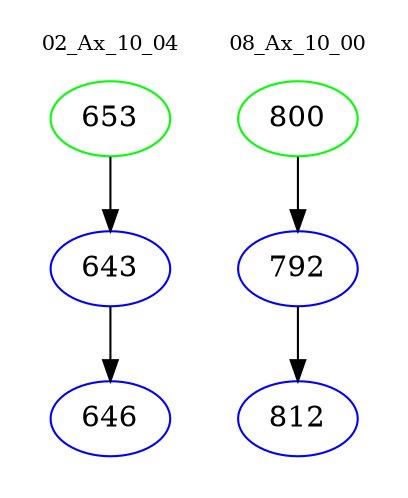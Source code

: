 digraph{
subgraph cluster_0 {
color = white
label = "02_Ax_10_04";
fontsize=10;
T0_653 [label="653", color="green"]
T0_653 -> T0_643 [color="black"]
T0_643 [label="643", color="blue"]
T0_643 -> T0_646 [color="black"]
T0_646 [label="646", color="blue"]
}
subgraph cluster_1 {
color = white
label = "08_Ax_10_00";
fontsize=10;
T1_800 [label="800", color="green"]
T1_800 -> T1_792 [color="black"]
T1_792 [label="792", color="blue"]
T1_792 -> T1_812 [color="black"]
T1_812 [label="812", color="blue"]
}
}
